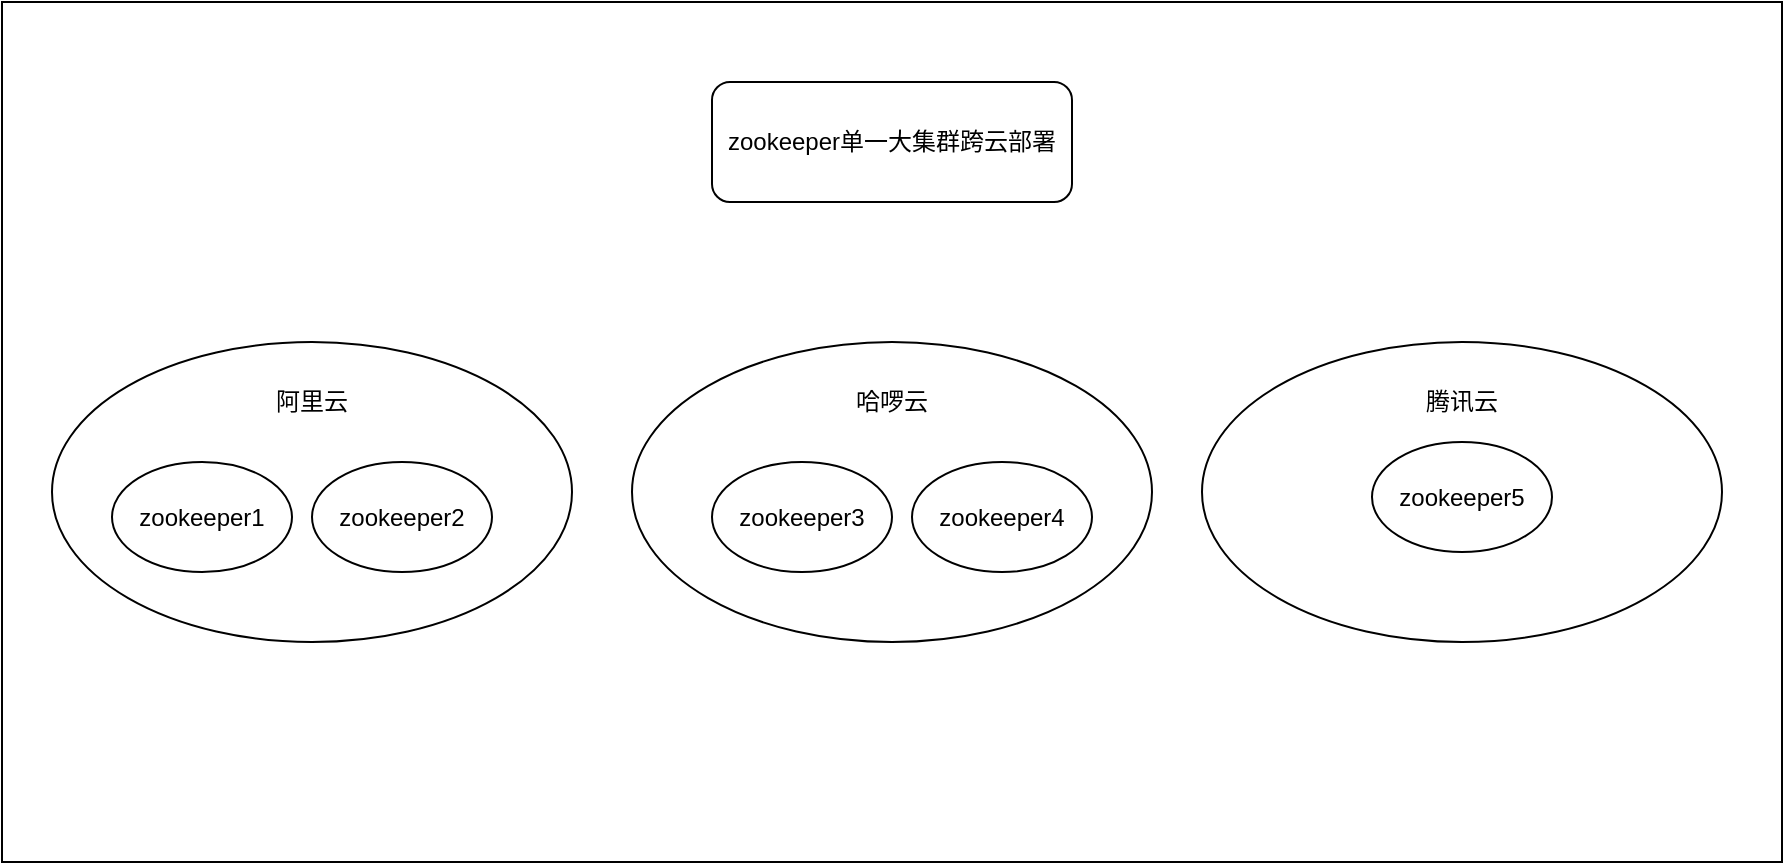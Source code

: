 <mxfile version="13.8.3" type="github">
  <diagram id="cCxUT35h7-rThbaq3js5" name="Page-1">
    <mxGraphModel dx="1666" dy="699" grid="1" gridSize="10" guides="1" tooltips="1" connect="1" arrows="1" fold="1" page="1" pageScale="1" pageWidth="827" pageHeight="1169" math="0" shadow="0">
      <root>
        <mxCell id="0" />
        <mxCell id="1" parent="0" />
        <mxCell id="-M8HAZrCA3dmwM6E_LmJ-15" value="" style="rounded=0;whiteSpace=wrap;html=1;" vertex="1" parent="1">
          <mxGeometry x="55" y="60" width="890" height="430" as="geometry" />
        </mxCell>
        <mxCell id="-M8HAZrCA3dmwM6E_LmJ-1" value="" style="ellipse;whiteSpace=wrap;html=1;" vertex="1" parent="1">
          <mxGeometry x="80" y="230" width="260" height="150" as="geometry" />
        </mxCell>
        <mxCell id="-M8HAZrCA3dmwM6E_LmJ-2" value="zookeeper1" style="ellipse;whiteSpace=wrap;html=1;" vertex="1" parent="1">
          <mxGeometry x="110" y="290" width="90" height="55" as="geometry" />
        </mxCell>
        <mxCell id="-M8HAZrCA3dmwM6E_LmJ-3" value="zookeeper2" style="ellipse;whiteSpace=wrap;html=1;" vertex="1" parent="1">
          <mxGeometry x="210" y="290" width="90" height="55" as="geometry" />
        </mxCell>
        <mxCell id="-M8HAZrCA3dmwM6E_LmJ-4" value="阿里云" style="text;html=1;strokeColor=none;fillColor=none;align=center;verticalAlign=middle;whiteSpace=wrap;rounded=0;" vertex="1" parent="1">
          <mxGeometry x="190" y="250" width="40" height="20" as="geometry" />
        </mxCell>
        <mxCell id="-M8HAZrCA3dmwM6E_LmJ-5" value="" style="ellipse;whiteSpace=wrap;html=1;" vertex="1" parent="1">
          <mxGeometry x="370" y="230" width="260" height="150" as="geometry" />
        </mxCell>
        <mxCell id="-M8HAZrCA3dmwM6E_LmJ-6" value="zookeeper3" style="ellipse;whiteSpace=wrap;html=1;" vertex="1" parent="1">
          <mxGeometry x="410" y="290" width="90" height="55" as="geometry" />
        </mxCell>
        <mxCell id="-M8HAZrCA3dmwM6E_LmJ-7" value="zookeeper4" style="ellipse;whiteSpace=wrap;html=1;" vertex="1" parent="1">
          <mxGeometry x="510" y="290" width="90" height="55" as="geometry" />
        </mxCell>
        <mxCell id="-M8HAZrCA3dmwM6E_LmJ-8" value="哈啰云" style="text;html=1;strokeColor=none;fillColor=none;align=center;verticalAlign=middle;whiteSpace=wrap;rounded=0;" vertex="1" parent="1">
          <mxGeometry x="480" y="250" width="40" height="20" as="geometry" />
        </mxCell>
        <mxCell id="-M8HAZrCA3dmwM6E_LmJ-9" value="" style="ellipse;whiteSpace=wrap;html=1;" vertex="1" parent="1">
          <mxGeometry x="655" y="230" width="260" height="150" as="geometry" />
        </mxCell>
        <mxCell id="-M8HAZrCA3dmwM6E_LmJ-11" value="zookeeper5" style="ellipse;whiteSpace=wrap;html=1;" vertex="1" parent="1">
          <mxGeometry x="740" y="280" width="90" height="55" as="geometry" />
        </mxCell>
        <mxCell id="-M8HAZrCA3dmwM6E_LmJ-12" value="腾讯云" style="text;html=1;strokeColor=none;fillColor=none;align=center;verticalAlign=middle;whiteSpace=wrap;rounded=0;" vertex="1" parent="1">
          <mxGeometry x="765" y="250" width="40" height="20" as="geometry" />
        </mxCell>
        <mxCell id="-M8HAZrCA3dmwM6E_LmJ-13" value="zookeeper单一大集群跨云部署" style="rounded=1;whiteSpace=wrap;html=1;" vertex="1" parent="1">
          <mxGeometry x="410" y="100" width="180" height="60" as="geometry" />
        </mxCell>
      </root>
    </mxGraphModel>
  </diagram>
</mxfile>
